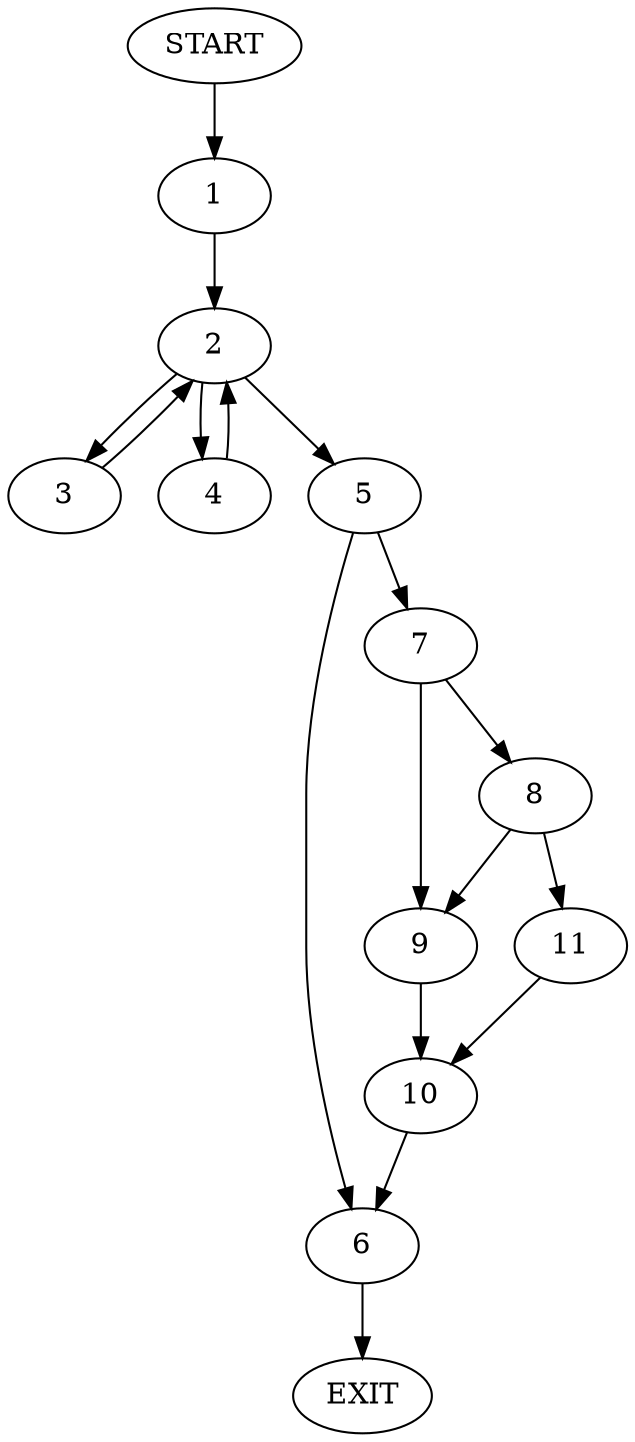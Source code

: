 digraph {
0 [label="START"];
1;
2;
3;
4;
5;
6;
7;
8;
9;
10;
11;
12 [label="EXIT"];
0 -> 1;
1 -> 2;
2 -> 3;
2 -> 4;
2 -> 5;
3 -> 2;
5 -> 6;
5 -> 7;
4 -> 2;
7 -> 8;
7 -> 9;
6 -> 12;
9 -> 10;
8 -> 11;
8 -> 9;
11 -> 10;
10 -> 6;
}
